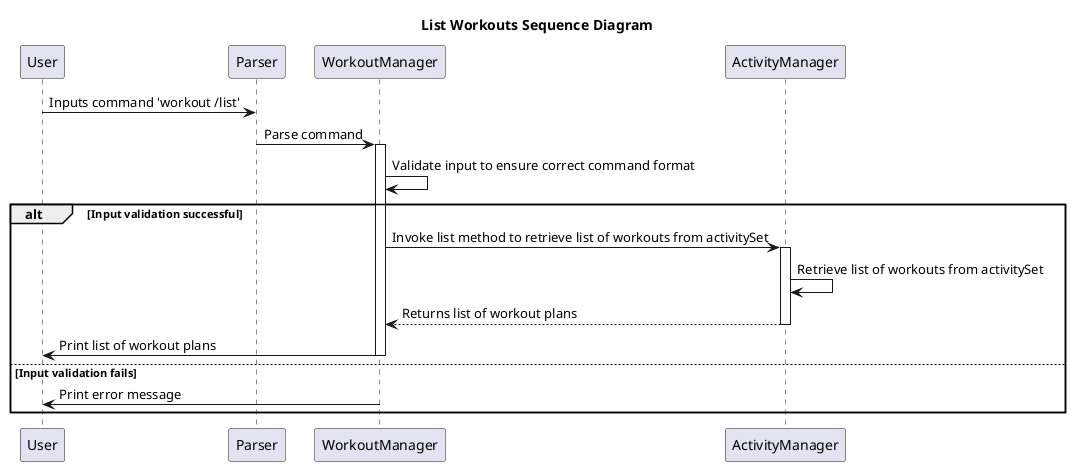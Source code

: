 @startuml SequenceDiagram

title List Workouts Sequence Diagram

participant User
participant Parser
participant WorkoutManager
participant ActivityManager

User -> Parser: Inputs command 'workout /list'
Parser -> WorkoutManager: Parse command
activate WorkoutManager
WorkoutManager -> WorkoutManager: Validate input to ensure correct command format
alt Input validation successful
    WorkoutManager -> ActivityManager: Invoke list method to retrieve list of workouts from activitySet
    activate ActivityManager
    ActivityManager -> ActivityManager: Retrieve list of workouts from activitySet
    ActivityManager --> WorkoutManager: Returns list of workout plans
    deactivate ActivityManager
    WorkoutManager -> User: Print list of workout plans
    deactivate WorkoutManager
else Input validation fails
    WorkoutManager -> User: Print error message
end

@enduml
